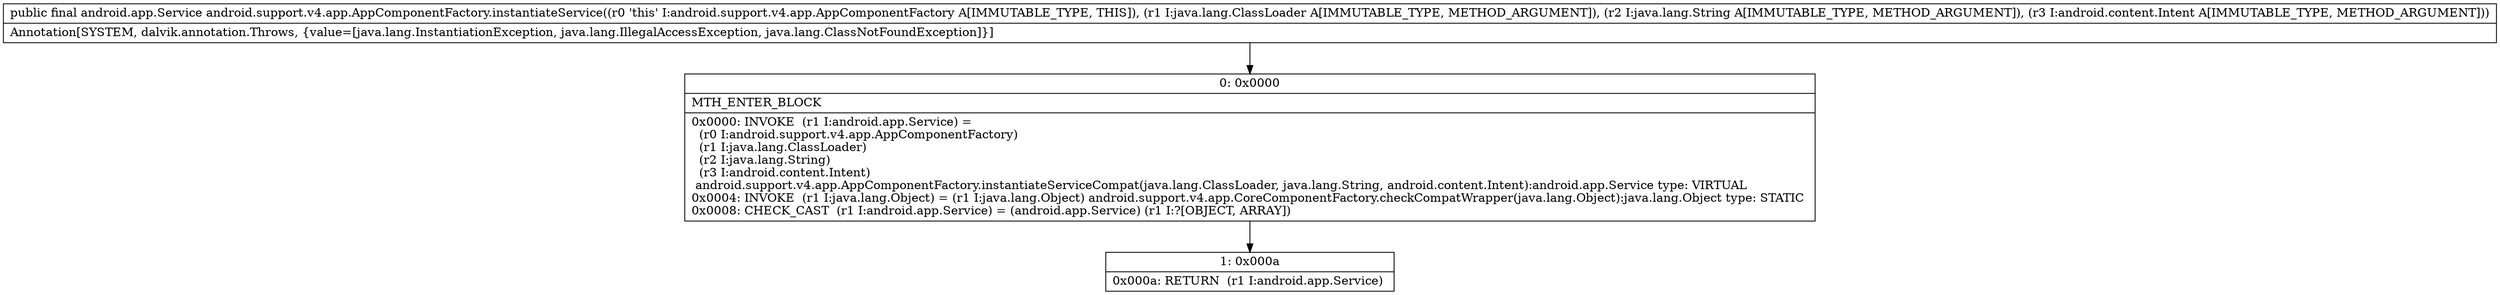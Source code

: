 digraph "CFG forandroid.support.v4.app.AppComponentFactory.instantiateService(Ljava\/lang\/ClassLoader;Ljava\/lang\/String;Landroid\/content\/Intent;)Landroid\/app\/Service;" {
Node_0 [shape=record,label="{0\:\ 0x0000|MTH_ENTER_BLOCK\l|0x0000: INVOKE  (r1 I:android.app.Service) = \l  (r0 I:android.support.v4.app.AppComponentFactory)\l  (r1 I:java.lang.ClassLoader)\l  (r2 I:java.lang.String)\l  (r3 I:android.content.Intent)\l android.support.v4.app.AppComponentFactory.instantiateServiceCompat(java.lang.ClassLoader, java.lang.String, android.content.Intent):android.app.Service type: VIRTUAL \l0x0004: INVOKE  (r1 I:java.lang.Object) = (r1 I:java.lang.Object) android.support.v4.app.CoreComponentFactory.checkCompatWrapper(java.lang.Object):java.lang.Object type: STATIC \l0x0008: CHECK_CAST  (r1 I:android.app.Service) = (android.app.Service) (r1 I:?[OBJECT, ARRAY]) \l}"];
Node_1 [shape=record,label="{1\:\ 0x000a|0x000a: RETURN  (r1 I:android.app.Service) \l}"];
MethodNode[shape=record,label="{public final android.app.Service android.support.v4.app.AppComponentFactory.instantiateService((r0 'this' I:android.support.v4.app.AppComponentFactory A[IMMUTABLE_TYPE, THIS]), (r1 I:java.lang.ClassLoader A[IMMUTABLE_TYPE, METHOD_ARGUMENT]), (r2 I:java.lang.String A[IMMUTABLE_TYPE, METHOD_ARGUMENT]), (r3 I:android.content.Intent A[IMMUTABLE_TYPE, METHOD_ARGUMENT]))  | Annotation[SYSTEM, dalvik.annotation.Throws, \{value=[java.lang.InstantiationException, java.lang.IllegalAccessException, java.lang.ClassNotFoundException]\}]\l}"];
MethodNode -> Node_0;
Node_0 -> Node_1;
}

